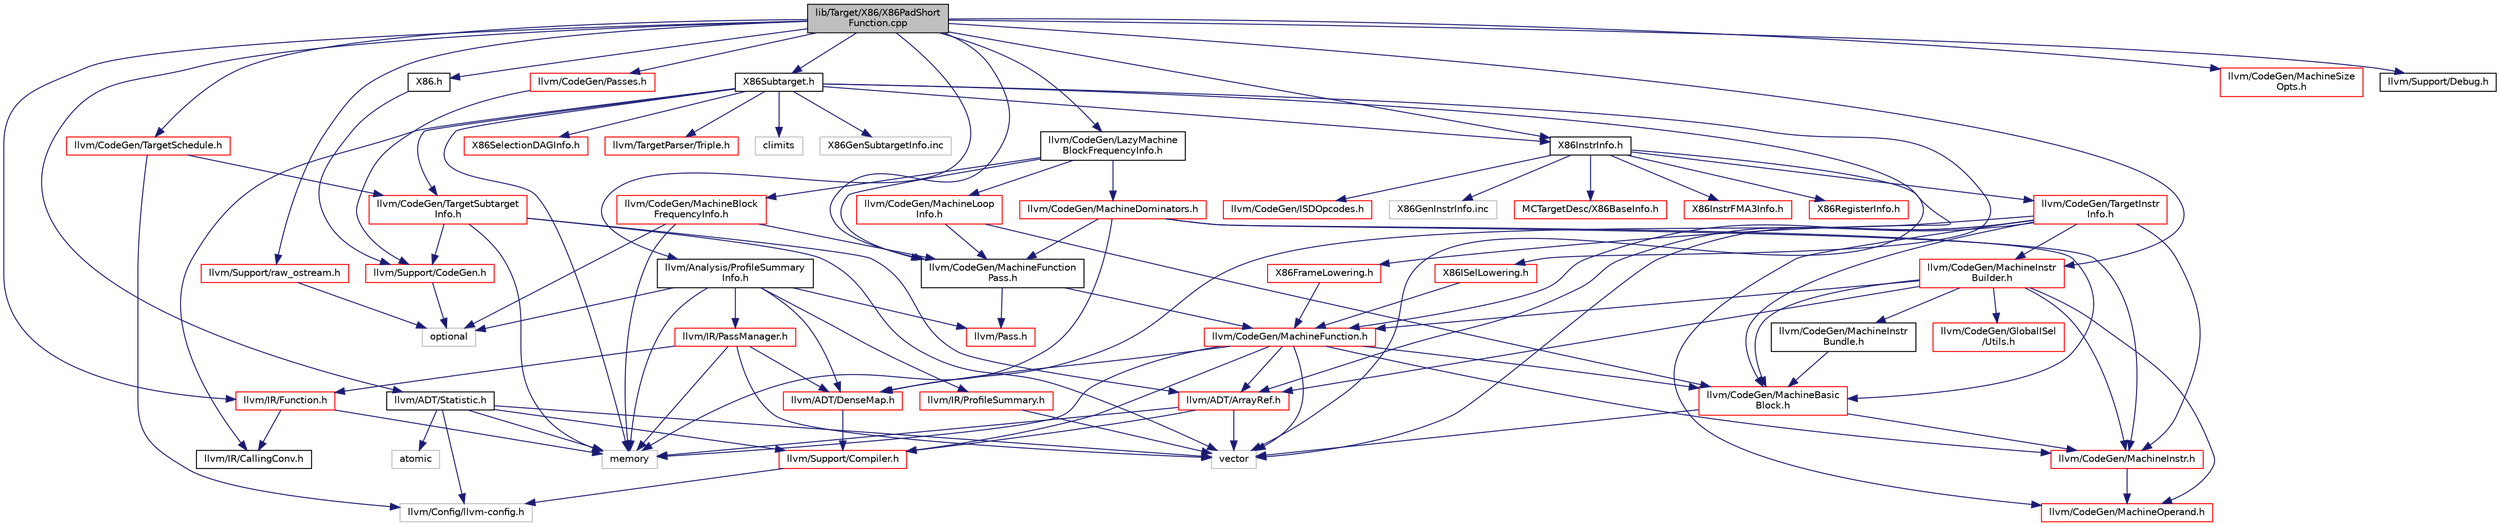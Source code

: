 digraph "lib/Target/X86/X86PadShortFunction.cpp"
{
 // LATEX_PDF_SIZE
  bgcolor="transparent";
  edge [fontname="Helvetica",fontsize="10",labelfontname="Helvetica",labelfontsize="10"];
  node [fontname="Helvetica",fontsize="10",shape=record];
  Node1 [label="lib/Target/X86/X86PadShort\lFunction.cpp",height=0.2,width=0.4,color="black", fillcolor="grey75", style="filled", fontcolor="black",tooltip=" "];
  Node1 -> Node2 [color="midnightblue",fontsize="10",style="solid",fontname="Helvetica"];
  Node2 [label="X86.h",height=0.2,width=0.4,color="black",URL="$X86_8h.html",tooltip=" "];
  Node2 -> Node3 [color="midnightblue",fontsize="10",style="solid",fontname="Helvetica"];
  Node3 [label="llvm/Support/CodeGen.h",height=0.2,width=0.4,color="red",URL="$CodeGen_8h.html",tooltip=" "];
  Node3 -> Node5 [color="midnightblue",fontsize="10",style="solid",fontname="Helvetica"];
  Node5 [label="optional",height=0.2,width=0.4,color="grey75",tooltip=" "];
  Node1 -> Node6 [color="midnightblue",fontsize="10",style="solid",fontname="Helvetica"];
  Node6 [label="X86InstrInfo.h",height=0.2,width=0.4,color="black",URL="$X86InstrInfo_8h.html",tooltip=" "];
  Node6 -> Node7 [color="midnightblue",fontsize="10",style="solid",fontname="Helvetica"];
  Node7 [label="MCTargetDesc/X86BaseInfo.h",height=0.2,width=0.4,color="red",URL="$X86BaseInfo_8h.html",tooltip=" "];
  Node6 -> Node57 [color="midnightblue",fontsize="10",style="solid",fontname="Helvetica"];
  Node57 [label="X86InstrFMA3Info.h",height=0.2,width=0.4,color="red",URL="$X86InstrFMA3Info_8h.html",tooltip=" "];
  Node6 -> Node58 [color="midnightblue",fontsize="10",style="solid",fontname="Helvetica"];
  Node58 [label="X86RegisterInfo.h",height=0.2,width=0.4,color="red",URL="$X86RegisterInfo_8h.html",tooltip=" "];
  Node6 -> Node155 [color="midnightblue",fontsize="10",style="solid",fontname="Helvetica"];
  Node155 [label="llvm/CodeGen/ISDOpcodes.h",height=0.2,width=0.4,color="red",URL="$ISDOpcodes_8h.html",tooltip=" "];
  Node6 -> Node158 [color="midnightblue",fontsize="10",style="solid",fontname="Helvetica"];
  Node158 [label="llvm/CodeGen/TargetInstr\lInfo.h",height=0.2,width=0.4,color="red",URL="$TargetInstrInfo_8h.html",tooltip=" "];
  Node158 -> Node16 [color="midnightblue",fontsize="10",style="solid",fontname="Helvetica"];
  Node16 [label="llvm/ADT/ArrayRef.h",height=0.2,width=0.4,color="red",URL="$ArrayRef_8h.html",tooltip=" "];
  Node16 -> Node24 [color="midnightblue",fontsize="10",style="solid",fontname="Helvetica"];
  Node24 [label="llvm/Support/Compiler.h",height=0.2,width=0.4,color="red",URL="$Compiler_8h.html",tooltip=" "];
  Node24 -> Node25 [color="midnightblue",fontsize="10",style="solid",fontname="Helvetica"];
  Node25 [label="llvm/Config/llvm-config.h",height=0.2,width=0.4,color="grey75",tooltip=" "];
  Node16 -> Node9 [color="midnightblue",fontsize="10",style="solid",fontname="Helvetica"];
  Node9 [label="memory",height=0.2,width=0.4,color="grey75",tooltip=" "];
  Node16 -> Node53 [color="midnightblue",fontsize="10",style="solid",fontname="Helvetica"];
  Node53 [label="vector",height=0.2,width=0.4,color="grey75",tooltip=" "];
  Node158 -> Node96 [color="midnightblue",fontsize="10",style="solid",fontname="Helvetica"];
  Node96 [label="llvm/ADT/DenseMap.h",height=0.2,width=0.4,color="red",URL="$DenseMap_8h.html",tooltip=" "];
  Node96 -> Node24 [color="midnightblue",fontsize="10",style="solid",fontname="Helvetica"];
  Node158 -> Node62 [color="midnightblue",fontsize="10",style="solid",fontname="Helvetica"];
  Node62 [label="llvm/CodeGen/MachineBasic\lBlock.h",height=0.2,width=0.4,color="red",URL="$MachineBasicBlock_8h.html",tooltip=" "];
  Node62 -> Node79 [color="midnightblue",fontsize="10",style="solid",fontname="Helvetica"];
  Node79 [label="llvm/CodeGen/MachineInstr.h",height=0.2,width=0.4,color="red",URL="$MachineInstr_8h.html",tooltip=" "];
  Node79 -> Node128 [color="midnightblue",fontsize="10",style="solid",fontname="Helvetica"];
  Node128 [label="llvm/CodeGen/MachineOperand.h",height=0.2,width=0.4,color="red",URL="$MachineOperand_8h.html",tooltip=" "];
  Node62 -> Node53 [color="midnightblue",fontsize="10",style="solid",fontname="Helvetica"];
  Node158 -> Node161 [color="midnightblue",fontsize="10",style="solid",fontname="Helvetica"];
  Node161 [label="llvm/CodeGen/MachineFunction.h",height=0.2,width=0.4,color="red",URL="$MachineFunction_8h.html",tooltip=" "];
  Node161 -> Node16 [color="midnightblue",fontsize="10",style="solid",fontname="Helvetica"];
  Node161 -> Node96 [color="midnightblue",fontsize="10",style="solid",fontname="Helvetica"];
  Node161 -> Node62 [color="midnightblue",fontsize="10",style="solid",fontname="Helvetica"];
  Node161 -> Node79 [color="midnightblue",fontsize="10",style="solid",fontname="Helvetica"];
  Node161 -> Node24 [color="midnightblue",fontsize="10",style="solid",fontname="Helvetica"];
  Node161 -> Node9 [color="midnightblue",fontsize="10",style="solid",fontname="Helvetica"];
  Node161 -> Node53 [color="midnightblue",fontsize="10",style="solid",fontname="Helvetica"];
  Node158 -> Node79 [color="midnightblue",fontsize="10",style="solid",fontname="Helvetica"];
  Node158 -> Node170 [color="midnightblue",fontsize="10",style="solid",fontname="Helvetica"];
  Node170 [label="llvm/CodeGen/MachineInstr\lBuilder.h",height=0.2,width=0.4,color="red",URL="$MachineInstrBuilder_8h.html",tooltip=" "];
  Node170 -> Node16 [color="midnightblue",fontsize="10",style="solid",fontname="Helvetica"];
  Node170 -> Node171 [color="midnightblue",fontsize="10",style="solid",fontname="Helvetica"];
  Node171 [label="llvm/CodeGen/GlobalISel\l/Utils.h",height=0.2,width=0.4,color="red",URL="$CodeGen_2GlobalISel_2Utils_8h.html",tooltip=" "];
  Node170 -> Node62 [color="midnightblue",fontsize="10",style="solid",fontname="Helvetica"];
  Node170 -> Node161 [color="midnightblue",fontsize="10",style="solid",fontname="Helvetica"];
  Node170 -> Node79 [color="midnightblue",fontsize="10",style="solid",fontname="Helvetica"];
  Node170 -> Node175 [color="midnightblue",fontsize="10",style="solid",fontname="Helvetica"];
  Node175 [label="llvm/CodeGen/MachineInstr\lBundle.h",height=0.2,width=0.4,color="black",URL="$MachineInstrBundle_8h.html",tooltip=" "];
  Node175 -> Node62 [color="midnightblue",fontsize="10",style="solid",fontname="Helvetica"];
  Node170 -> Node128 [color="midnightblue",fontsize="10",style="solid",fontname="Helvetica"];
  Node158 -> Node128 [color="midnightblue",fontsize="10",style="solid",fontname="Helvetica"];
  Node158 -> Node53 [color="midnightblue",fontsize="10",style="solid",fontname="Helvetica"];
  Node6 -> Node53 [color="midnightblue",fontsize="10",style="solid",fontname="Helvetica"];
  Node6 -> Node12 [color="midnightblue",fontsize="10",style="solid",fontname="Helvetica"];
  Node12 [label="X86GenInstrInfo.inc",height=0.2,width=0.4,color="grey75",tooltip=" "];
  Node1 -> Node235 [color="midnightblue",fontsize="10",style="solid",fontname="Helvetica"];
  Node235 [label="X86Subtarget.h",height=0.2,width=0.4,color="black",URL="$X86Subtarget_8h.html",tooltip=" "];
  Node235 -> Node236 [color="midnightblue",fontsize="10",style="solid",fontname="Helvetica"];
  Node236 [label="X86FrameLowering.h",height=0.2,width=0.4,color="red",URL="$X86FrameLowering_8h.html",tooltip=" "];
  Node236 -> Node161 [color="midnightblue",fontsize="10",style="solid",fontname="Helvetica"];
  Node235 -> Node238 [color="midnightblue",fontsize="10",style="solid",fontname="Helvetica"];
  Node238 [label="X86ISelLowering.h",height=0.2,width=0.4,color="red",URL="$X86ISelLowering_8h.html",tooltip=" "];
  Node238 -> Node161 [color="midnightblue",fontsize="10",style="solid",fontname="Helvetica"];
  Node235 -> Node6 [color="midnightblue",fontsize="10",style="solid",fontname="Helvetica"];
  Node235 -> Node276 [color="midnightblue",fontsize="10",style="solid",fontname="Helvetica"];
  Node276 [label="X86SelectionDAGInfo.h",height=0.2,width=0.4,color="red",URL="$X86SelectionDAGInfo_8h.html",tooltip=" "];
  Node235 -> Node200 [color="midnightblue",fontsize="10",style="solid",fontname="Helvetica"];
  Node200 [label="llvm/CodeGen/TargetSubtarget\lInfo.h",height=0.2,width=0.4,color="red",URL="$TargetSubtargetInfo_8h.html",tooltip=" "];
  Node200 -> Node16 [color="midnightblue",fontsize="10",style="solid",fontname="Helvetica"];
  Node200 -> Node3 [color="midnightblue",fontsize="10",style="solid",fontname="Helvetica"];
  Node200 -> Node9 [color="midnightblue",fontsize="10",style="solid",fontname="Helvetica"];
  Node200 -> Node53 [color="midnightblue",fontsize="10",style="solid",fontname="Helvetica"];
  Node235 -> Node153 [color="midnightblue",fontsize="10",style="solid",fontname="Helvetica"];
  Node153 [label="llvm/IR/CallingConv.h",height=0.2,width=0.4,color="black",URL="$CallingConv_8h.html",tooltip=" "];
  Node235 -> Node221 [color="midnightblue",fontsize="10",style="solid",fontname="Helvetica"];
  Node221 [label="llvm/TargetParser/Triple.h",height=0.2,width=0.4,color="red",URL="$Triple_8h.html",tooltip=" "];
  Node235 -> Node66 [color="midnightblue",fontsize="10",style="solid",fontname="Helvetica"];
  Node66 [label="climits",height=0.2,width=0.4,color="grey75",tooltip=" "];
  Node235 -> Node9 [color="midnightblue",fontsize="10",style="solid",fontname="Helvetica"];
  Node235 -> Node13 [color="midnightblue",fontsize="10",style="solid",fontname="Helvetica"];
  Node13 [label="X86GenSubtargetInfo.inc",height=0.2,width=0.4,color="grey75",tooltip=" "];
  Node1 -> Node278 [color="midnightblue",fontsize="10",style="solid",fontname="Helvetica"];
  Node278 [label="llvm/ADT/Statistic.h",height=0.2,width=0.4,color="black",URL="$Statistic_8h.html",tooltip=" "];
  Node278 -> Node25 [color="midnightblue",fontsize="10",style="solid",fontname="Helvetica"];
  Node278 -> Node24 [color="midnightblue",fontsize="10",style="solid",fontname="Helvetica"];
  Node278 -> Node215 [color="midnightblue",fontsize="10",style="solid",fontname="Helvetica"];
  Node215 [label="atomic",height=0.2,width=0.4,color="grey75",tooltip=" "];
  Node278 -> Node9 [color="midnightblue",fontsize="10",style="solid",fontname="Helvetica"];
  Node278 -> Node53 [color="midnightblue",fontsize="10",style="solid",fontname="Helvetica"];
  Node1 -> Node279 [color="midnightblue",fontsize="10",style="solid",fontname="Helvetica"];
  Node279 [label="llvm/Analysis/ProfileSummary\lInfo.h",height=0.2,width=0.4,color="black",URL="$ProfileSummaryInfo_8h.html",tooltip=" "];
  Node279 -> Node96 [color="midnightblue",fontsize="10",style="solid",fontname="Helvetica"];
  Node279 -> Node241 [color="midnightblue",fontsize="10",style="solid",fontname="Helvetica"];
  Node241 [label="llvm/IR/PassManager.h",height=0.2,width=0.4,color="red",URL="$PassManager_8h.html",tooltip=" "];
  Node241 -> Node96 [color="midnightblue",fontsize="10",style="solid",fontname="Helvetica"];
  Node241 -> Node181 [color="midnightblue",fontsize="10",style="solid",fontname="Helvetica"];
  Node181 [label="llvm/IR/Function.h",height=0.2,width=0.4,color="red",URL="$Function_8h.html",tooltip=" "];
  Node181 -> Node153 [color="midnightblue",fontsize="10",style="solid",fontname="Helvetica"];
  Node181 -> Node9 [color="midnightblue",fontsize="10",style="solid",fontname="Helvetica"];
  Node241 -> Node9 [color="midnightblue",fontsize="10",style="solid",fontname="Helvetica"];
  Node241 -> Node53 [color="midnightblue",fontsize="10",style="solid",fontname="Helvetica"];
  Node279 -> Node248 [color="midnightblue",fontsize="10",style="solid",fontname="Helvetica"];
  Node248 [label="llvm/IR/ProfileSummary.h",height=0.2,width=0.4,color="red",URL="$ProfileSummary_8h.html",tooltip=" "];
  Node248 -> Node53 [color="midnightblue",fontsize="10",style="solid",fontname="Helvetica"];
  Node279 -> Node226 [color="midnightblue",fontsize="10",style="solid",fontname="Helvetica"];
  Node226 [label="llvm/Pass.h",height=0.2,width=0.4,color="red",URL="$Pass_8h.html",tooltip=" "];
  Node279 -> Node9 [color="midnightblue",fontsize="10",style="solid",fontname="Helvetica"];
  Node279 -> Node5 [color="midnightblue",fontsize="10",style="solid",fontname="Helvetica"];
  Node1 -> Node280 [color="midnightblue",fontsize="10",style="solid",fontname="Helvetica"];
  Node280 [label="llvm/CodeGen/LazyMachine\lBlockFrequencyInfo.h",height=0.2,width=0.4,color="black",URL="$LazyMachineBlockFrequencyInfo_8h.html",tooltip="===- LazyMachineBlockFrequencyInfo.h - Lazy Block Frequency -*- C++ -*–===//"];
  Node280 -> Node281 [color="midnightblue",fontsize="10",style="solid",fontname="Helvetica"];
  Node281 [label="llvm/CodeGen/MachineBlock\lFrequencyInfo.h",height=0.2,width=0.4,color="red",URL="$MachineBlockFrequencyInfo_8h.html",tooltip=" "];
  Node281 -> Node225 [color="midnightblue",fontsize="10",style="solid",fontname="Helvetica"];
  Node225 [label="llvm/CodeGen/MachineFunction\lPass.h",height=0.2,width=0.4,color="black",URL="$MachineFunctionPass_8h.html",tooltip=" "];
  Node225 -> Node161 [color="midnightblue",fontsize="10",style="solid",fontname="Helvetica"];
  Node225 -> Node226 [color="midnightblue",fontsize="10",style="solid",fontname="Helvetica"];
  Node281 -> Node9 [color="midnightblue",fontsize="10",style="solid",fontname="Helvetica"];
  Node281 -> Node5 [color="midnightblue",fontsize="10",style="solid",fontname="Helvetica"];
  Node280 -> Node283 [color="midnightblue",fontsize="10",style="solid",fontname="Helvetica"];
  Node283 [label="llvm/CodeGen/MachineDominators.h",height=0.2,width=0.4,color="red",URL="$MachineDominators_8h.html",tooltip=" "];
  Node283 -> Node62 [color="midnightblue",fontsize="10",style="solid",fontname="Helvetica"];
  Node283 -> Node225 [color="midnightblue",fontsize="10",style="solid",fontname="Helvetica"];
  Node283 -> Node79 [color="midnightblue",fontsize="10",style="solid",fontname="Helvetica"];
  Node283 -> Node9 [color="midnightblue",fontsize="10",style="solid",fontname="Helvetica"];
  Node280 -> Node225 [color="midnightblue",fontsize="10",style="solid",fontname="Helvetica"];
  Node280 -> Node290 [color="midnightblue",fontsize="10",style="solid",fontname="Helvetica"];
  Node290 [label="llvm/CodeGen/MachineLoop\lInfo.h",height=0.2,width=0.4,color="red",URL="$MachineLoopInfo_8h.html",tooltip=" "];
  Node290 -> Node62 [color="midnightblue",fontsize="10",style="solid",fontname="Helvetica"];
  Node290 -> Node225 [color="midnightblue",fontsize="10",style="solid",fontname="Helvetica"];
  Node1 -> Node225 [color="midnightblue",fontsize="10",style="solid",fontname="Helvetica"];
  Node1 -> Node170 [color="midnightblue",fontsize="10",style="solid",fontname="Helvetica"];
  Node1 -> Node292 [color="midnightblue",fontsize="10",style="solid",fontname="Helvetica"];
  Node292 [label="llvm/CodeGen/MachineSize\lOpts.h",height=0.2,width=0.4,color="red",URL="$MachineSizeOpts_8h.html",tooltip=" "];
  Node1 -> Node204 [color="midnightblue",fontsize="10",style="solid",fontname="Helvetica"];
  Node204 [label="llvm/CodeGen/Passes.h",height=0.2,width=0.4,color="red",URL="$CodeGen_2Passes_8h.html",tooltip=" "];
  Node204 -> Node3 [color="midnightblue",fontsize="10",style="solid",fontname="Helvetica"];
  Node1 -> Node294 [color="midnightblue",fontsize="10",style="solid",fontname="Helvetica"];
  Node294 [label="llvm/CodeGen/TargetSchedule.h",height=0.2,width=0.4,color="red",URL="$TargetSchedule_8h.html",tooltip=" "];
  Node294 -> Node200 [color="midnightblue",fontsize="10",style="solid",fontname="Helvetica"];
  Node294 -> Node25 [color="midnightblue",fontsize="10",style="solid",fontname="Helvetica"];
  Node1 -> Node181 [color="midnightblue",fontsize="10",style="solid",fontname="Helvetica"];
  Node1 -> Node125 [color="midnightblue",fontsize="10",style="solid",fontname="Helvetica"];
  Node125 [label="llvm/Support/Debug.h",height=0.2,width=0.4,color="black",URL="$Debug_8h.html",tooltip=" "];
  Node1 -> Node67 [color="midnightblue",fontsize="10",style="solid",fontname="Helvetica"];
  Node67 [label="llvm/Support/raw_ostream.h",height=0.2,width=0.4,color="red",URL="$raw__ostream_8h.html",tooltip=" "];
  Node67 -> Node5 [color="midnightblue",fontsize="10",style="solid",fontname="Helvetica"];
}
